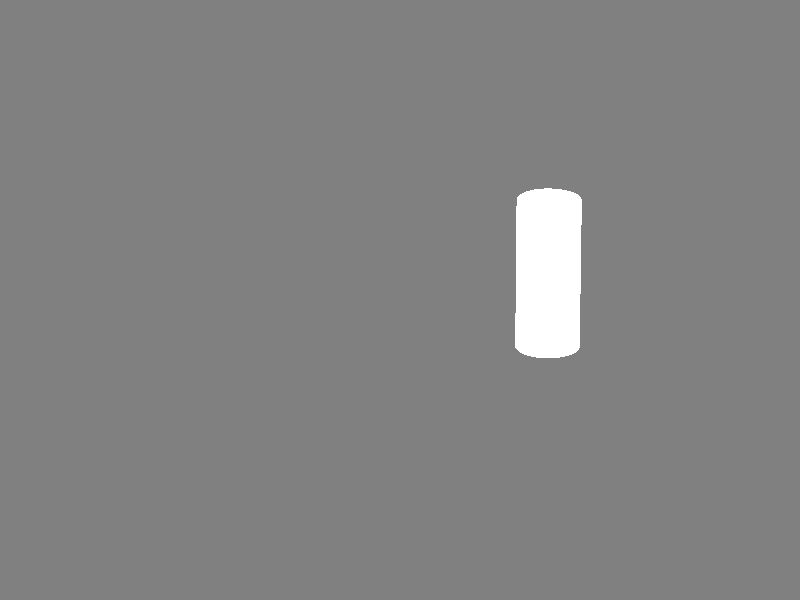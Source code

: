#version 2.5
#include "colors.inc"

background { color Gray50 }



camera{
    location <0, 20, -50>
    //up <0, 0.15, 0>      
    //right <1.0, 0, 0>
    look_at < 0, 0, 0>
    angle 9.2
}


light_source {
  <20,10,7>             // light's position (translated below)
  color White           // light's color
  area_light
  <3, 0, 0> <0, 0, 3>   // lights spread out across this distance (x * z)   
  12, 12                  // total number of lights in grid (4x*4z = 16 lights)
                      
  }
  

//box{
//    <-3, -1.0,  -3>,
//    < 3, -0.5, 3>
//    pigment {
//             checker
//             color <2.3,2.3,2.3>
//             color <2.3,2.3,2.3> * 0.265
//             scale <1, 1, 1>
//            } 
//    rotate y* -45    
    
//    }

cylinder {
           < 1.6, -0.5, -0.1>
           < 1.6, 1.2, -0.1 > 
           0.35
           pigment { rgb <1.0, 1.0, 1.0> }  
           
         }   
         
        
        
